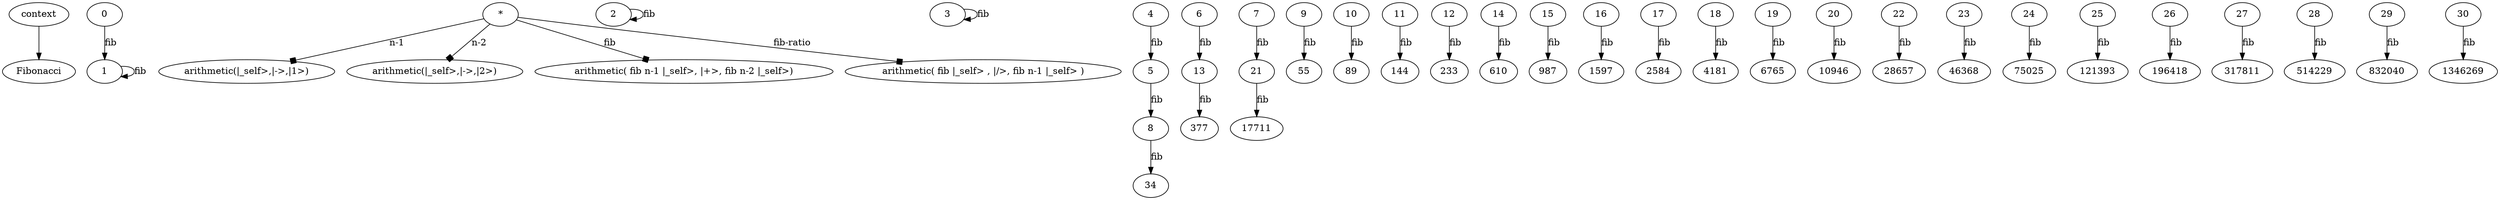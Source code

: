 digraph g {
"context" -> "Fibonacci"
"0" -> "1" [label="fib",arrowhead=normal]
"1" -> "1" [label="fib",arrowhead=normal]
"*" -> "arithmetic(|_self>,|->,|1>)" [label="n-1",arrowhead=box]
"*" -> "arithmetic(|_self>,|->,|2>)" [label="n-2",arrowhead=box]
"*" -> "arithmetic( fib n-1 |_self>, |+>, fib n-2 |_self>)" [label="fib",arrowhead=box]
"*" -> "arithmetic( fib |_self> , |/>, fib n-1 |_self> )" [label="fib-ratio",arrowhead=box]
"2" -> "2" [label="fib",arrowhead=normal]
"3" -> "3" [label="fib",arrowhead=normal]
"4" -> "5" [label="fib",arrowhead=normal]
"5" -> "8" [label="fib",arrowhead=normal]
"6" -> "13" [label="fib",arrowhead=normal]
"7" -> "21" [label="fib",arrowhead=normal]
"8" -> "34" [label="fib",arrowhead=normal]
"9" -> "55" [label="fib",arrowhead=normal]
"10" -> "89" [label="fib",arrowhead=normal]
"11" -> "144" [label="fib",arrowhead=normal]
"12" -> "233" [label="fib",arrowhead=normal]
"13" -> "377" [label="fib",arrowhead=normal]
"14" -> "610" [label="fib",arrowhead=normal]
"15" -> "987" [label="fib",arrowhead=normal]
"16" -> "1597" [label="fib",arrowhead=normal]
"17" -> "2584" [label="fib",arrowhead=normal]
"18" -> "4181" [label="fib",arrowhead=normal]
"19" -> "6765" [label="fib",arrowhead=normal]
"20" -> "10946" [label="fib",arrowhead=normal]
"21" -> "17711" [label="fib",arrowhead=normal]
"22" -> "28657" [label="fib",arrowhead=normal]
"23" -> "46368" [label="fib",arrowhead=normal]
"24" -> "75025" [label="fib",arrowhead=normal]
"25" -> "121393" [label="fib",arrowhead=normal]
"26" -> "196418" [label="fib",arrowhead=normal]
"27" -> "317811" [label="fib",arrowhead=normal]
"28" -> "514229" [label="fib",arrowhead=normal]
"29" -> "832040" [label="fib",arrowhead=normal]
"30" -> "1346269" [label="fib",arrowhead=normal]
}
